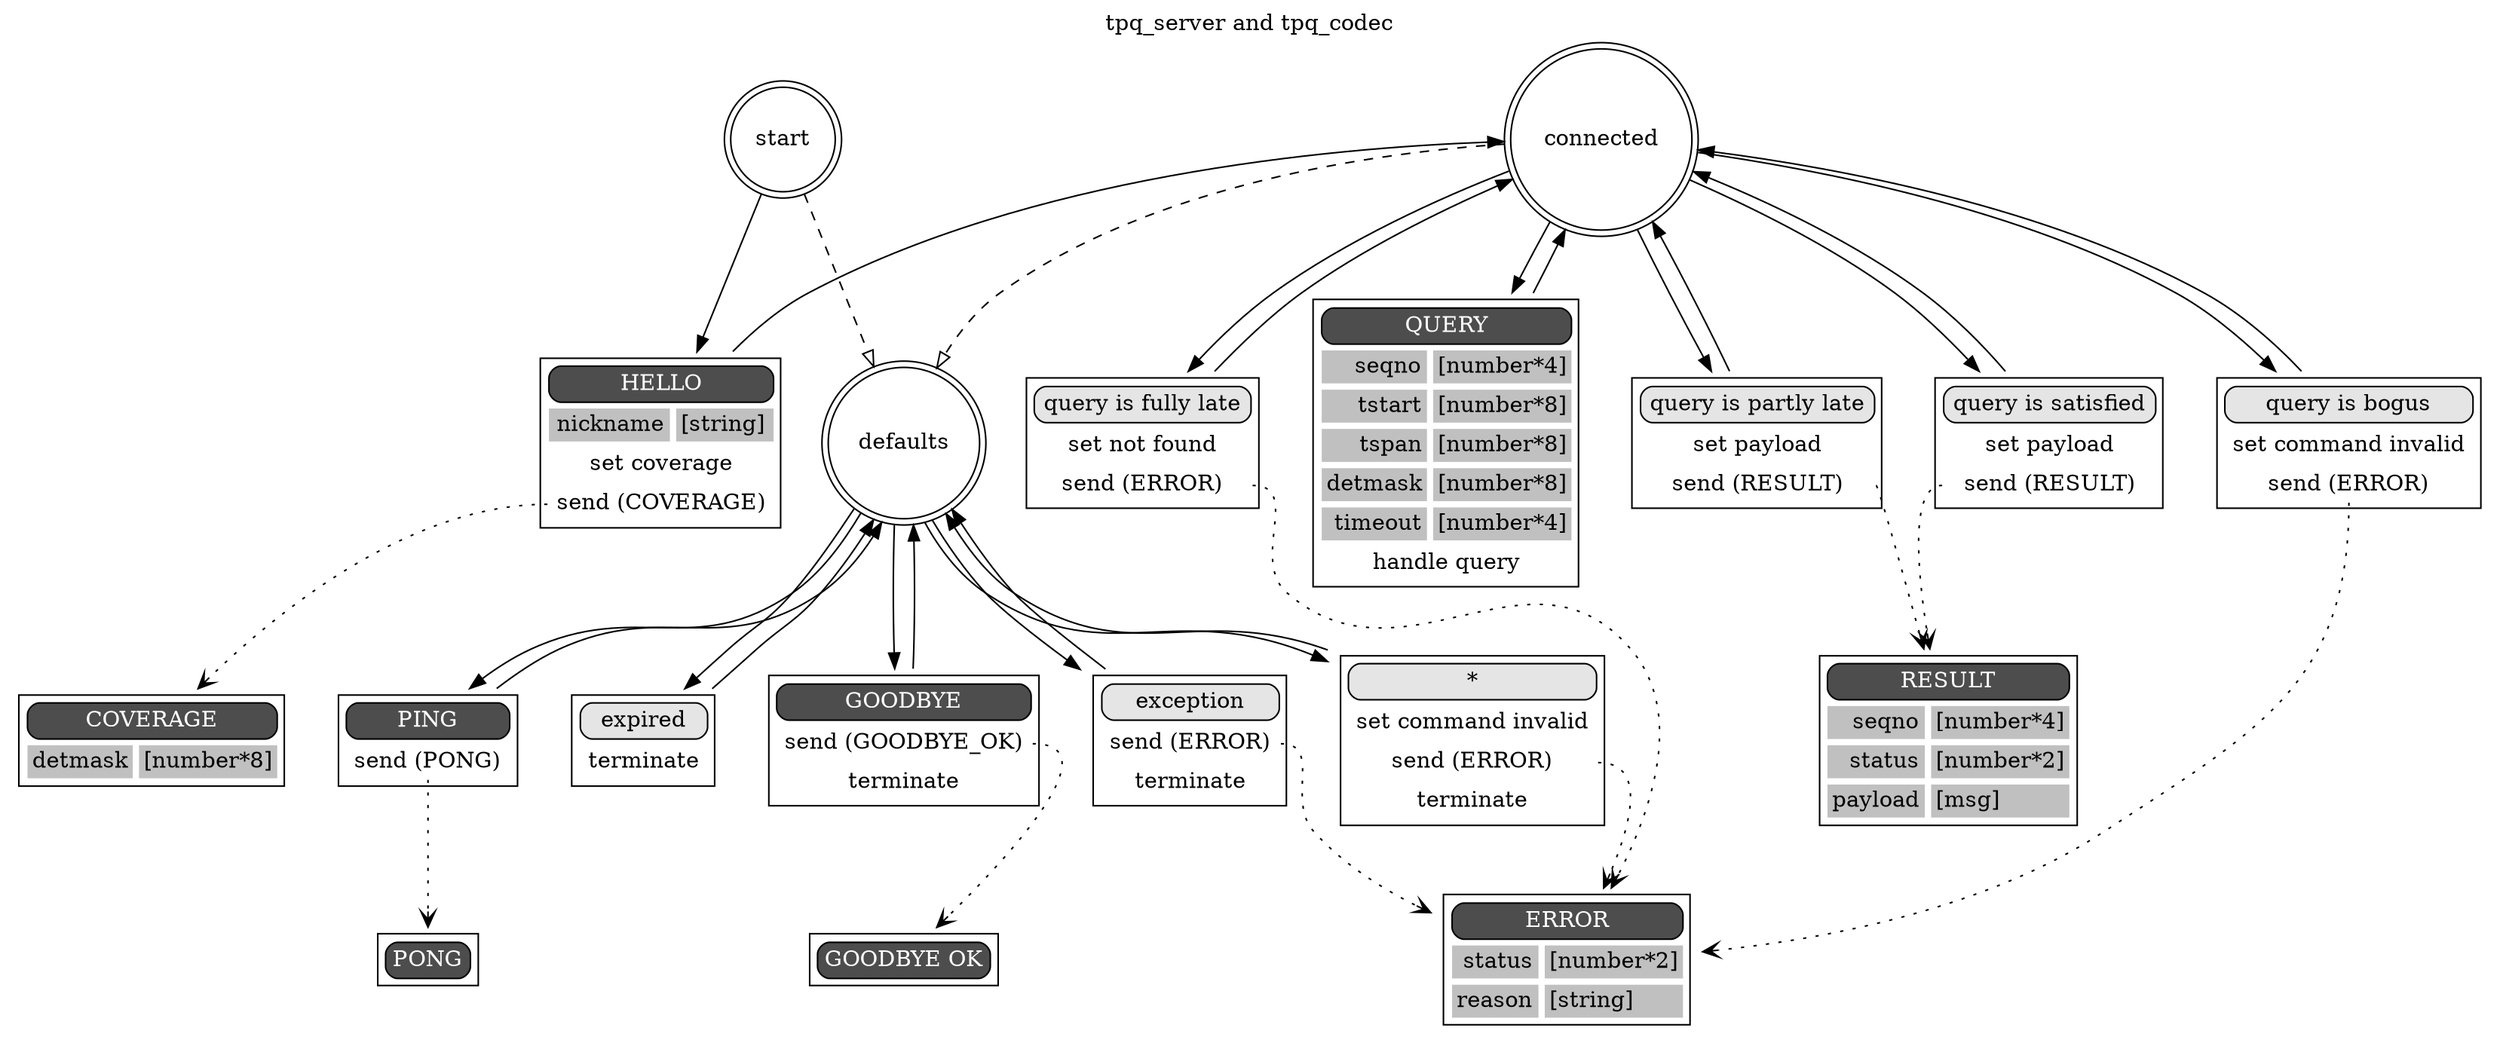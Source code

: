 digraph tpq_codec {
  label="tpq_server and tpq_codec";
  labelloc="top";
  s_start [shape = "doublecircle", label="start"];
  s_connected [shape = "doublecircle", label="connected"];
  s_defaults [shape = "doublecircle", label="defaults"];
 m_start_hello [shape = "plaintext" style = "solid" label = <<table border="1" cellborder="0" cellspacing="4" cellpadding="3" bgcolor="white">
<tr><td style="ROUNDED" border="1" bgcolor="gray30" colspan="2"><font color="white">HELLO</font></td></tr>
<tr><td align="right" bgcolor="gray">nickname</td><td align="left" bgcolor="gray">[string]<br/></td></tr>
<tr><td colspan="2" align="center">set coverage</td></tr>
<tr><td colspan="2" align="center" port="coverage">send (COVERAGE)</td></tr>
</table>>
];
 m_connected_query [shape = "plaintext" style = "solid" label = <<table border="1" cellborder="0" cellspacing="4" cellpadding="3" bgcolor="white">
<tr><td style="ROUNDED" border="1" bgcolor="gray30" colspan="2"><font color="white">QUERY</font></td></tr>
<tr><td align="right" bgcolor="gray">seqno</td><td align="left" bgcolor="gray">[number*4]<br/></td></tr>
<tr><td align="right" bgcolor="gray">tstart</td><td align="left" bgcolor="gray">[number*8]<br/></td></tr>
<tr><td align="right" bgcolor="gray">tspan</td><td align="left" bgcolor="gray">[number*8]<br/></td></tr>
<tr><td align="right" bgcolor="gray">detmask</td><td align="left" bgcolor="gray">[number*8]<br/></td></tr>
<tr><td align="right" bgcolor="gray">timeout</td><td align="left" bgcolor="gray">[number*4]<br/></td></tr>
<tr><td colspan="2" align="center">handle query</td></tr>
</table>>
];
 m_connected_query_is_fully_late [shape = "plaintext" style = "solid" label = <<table border="1" cellborder="0" cellspacing="4" cellpadding="3" bgcolor="white">
<tr><td style="ROUNDED" border="1" bgcolor="gray90" colspan="2"><font color="black">query is fully late</font></td></tr>
<tr><td colspan="2" align="center">set not found</td></tr>
<tr><td colspan="2" align="center" port="error">send (ERROR)</td></tr>
</table>>
];
 m_connected_query_is_partly_late [shape = "plaintext" style = "solid" label = <<table border="1" cellborder="0" cellspacing="4" cellpadding="3" bgcolor="white">
<tr><td style="ROUNDED" border="1" bgcolor="gray90" colspan="2"><font color="black">query is partly late</font></td></tr>
<tr><td colspan="2" align="center">set payload</td></tr>
<tr><td colspan="2" align="center" port="result">send (RESULT)</td></tr>
</table>>
];
 m_connected_query_is_satisfied [shape = "plaintext" style = "solid" label = <<table border="1" cellborder="0" cellspacing="4" cellpadding="3" bgcolor="white">
<tr><td style="ROUNDED" border="1" bgcolor="gray90" colspan="2"><font color="black">query is satisfied</font></td></tr>
<tr><td colspan="2" align="center">set payload</td></tr>
<tr><td colspan="2" align="center" port="result">send (RESULT)</td></tr>
</table>>
];
 m_connected_query_is_bogus [shape = "plaintext" style = "solid" label = <<table border="1" cellborder="0" cellspacing="4" cellpadding="3" bgcolor="white">
<tr><td style="ROUNDED" border="1" bgcolor="gray90" colspan="2"><font color="black">query is bogus</font></td></tr>
<tr><td colspan="2" align="center">set command invalid</td></tr>
<tr><td colspan="2" align="center" port="error">send (ERROR)</td></tr>
</table>>
];
 m_defaults_ping [shape = "plaintext" style = "solid" label = <<table border="1" cellborder="0" cellspacing="4" cellpadding="3" bgcolor="white">
<tr><td style="ROUNDED" border="1" bgcolor="gray30" colspan="2"><font color="white">PING</font></td></tr>
<tr><td colspan="2" align="center" port="pong">send (PONG)</td></tr>
</table>>
];
 m_defaults_goodbye [shape = "plaintext" style = "solid" label = <<table border="1" cellborder="0" cellspacing="4" cellpadding="3" bgcolor="white">
<tr><td style="ROUNDED" border="1" bgcolor="gray30" colspan="2"><font color="white">GOODBYE</font></td></tr>
<tr><td colspan="2" align="center" port="goodbye_ok">send (GOODBYE_OK)</td></tr>
<tr><td colspan="2" align="center">terminate</td></tr>
</table>>
];
 m_defaults_expired [shape = "plaintext" style = "solid" label = <<table border="1" cellborder="0" cellspacing="4" cellpadding="3" bgcolor="white">
<tr><td style="ROUNDED" border="1" bgcolor="gray90" colspan="2"><font color="black">expired</font></td></tr>
<tr><td colspan="2" align="center">terminate</td></tr>
</table>>
];
 m_defaults_exception [shape = "plaintext" style = "solid" label = <<table border="1" cellborder="0" cellspacing="4" cellpadding="3" bgcolor="white">
<tr><td style="ROUNDED" border="1" bgcolor="gray90" colspan="2"><font color="black">exception</font></td></tr>
<tr><td colspan="2" align="center" port="error">send (ERROR)</td></tr>
<tr><td colspan="2" align="center">terminate</td></tr>
</table>>
];
 m_defaults__ [shape = "plaintext" style = "solid" label = <<table border="1" cellborder="0" cellspacing="4" cellpadding="3" bgcolor="white">
<tr><td style="ROUNDED" border="1" bgcolor="gray90" colspan="2"><font color="black">*</font></td></tr>
<tr><td colspan="2" align="center">set command invalid</td></tr>
<tr><td colspan="2" align="center" port="error">send (ERROR)</td></tr>
<tr><td colspan="2" align="center">terminate</td></tr>
</table>>
];
 m_coverage [shape = "plaintext" style = "solid" label = <<table border="1" cellborder="0" cellspacing="4" cellpadding="3" bgcolor="white">
<tr><td style="ROUNDED" border="1" bgcolor="gray30" colspan="2"><font color="white">COVERAGE</font></td></tr>
<tr><td align="right" bgcolor="gray">detmask</td><td align="left" bgcolor="gray">[number*8]<br/></td></tr>
</table>>
];
 m_result [shape = "plaintext" style = "solid" label = <<table border="1" cellborder="0" cellspacing="4" cellpadding="3" bgcolor="white">
<tr><td style="ROUNDED" border="1" bgcolor="gray30" colspan="2"><font color="white">RESULT</font></td></tr>
<tr><td align="right" bgcolor="gray">seqno</td><td align="left" bgcolor="gray">[number*4]<br/></td></tr>
<tr><td align="right" bgcolor="gray">status</td><td align="left" bgcolor="gray">[number*2]<br/></td></tr>
<tr><td align="right" bgcolor="gray">payload</td><td align="left" bgcolor="gray">[msg]<br/></td></tr>
</table>>
];
 m_pong [shape = "plaintext" style = "solid" label = <<table border="1" cellborder="0" cellspacing="4" cellpadding="3" bgcolor="white">
<tr><td style="ROUNDED" border="1" bgcolor="gray30" colspan="2"><font color="white">PONG</font></td></tr>
</table>>
];
 m_goodbye_ok [shape = "plaintext" style = "solid" label = <<table border="1" cellborder="0" cellspacing="4" cellpadding="3" bgcolor="white">
<tr><td style="ROUNDED" border="1" bgcolor="gray30" colspan="2"><font color="white">GOODBYE OK</font></td></tr>
</table>>
];
 m_error [shape = "plaintext" style = "solid" label = <<table border="1" cellborder="0" cellspacing="4" cellpadding="3" bgcolor="white">
<tr><td style="ROUNDED" border="1" bgcolor="gray30" colspan="2"><font color="white">ERROR</font></td></tr>
<tr><td align="right" bgcolor="gray">status</td><td align="left" bgcolor="gray">[number*2]<br/></td></tr>
<tr><td align="right" bgcolor="gray">reason</td><td align="left" bgcolor="gray">[string]<br/></td></tr>
</table>>
];
  s_start -> "s_defaults" [style="dashed", arrowhead="onormal"];
  s_connected -> "s_defaults" [style="dashed", arrowhead="onormal"];
 s_start -> m_start_hello [style="solid"];
 s_connected -> m_start_hello [dir="back", style="solid"];
 m_start_hello:coverage -> m_coverage [style = "dotted", arrowhead="ovee"];
 s_connected -> m_connected_query [style="solid"];
 s_connected -> m_connected_query [dir="back", style="solid"];
 s_connected -> m_connected_query_is_fully_late [style="solid"];
 s_connected -> m_connected_query_is_fully_late [dir="back", style="solid"];
 m_connected_query_is_fully_late:error -> m_error [style = "dotted", arrowhead="ovee"];
 s_connected -> m_connected_query_is_partly_late [style="solid"];
 s_connected -> m_connected_query_is_partly_late [dir="back", style="solid"];
 m_connected_query_is_partly_late:result -> m_result [style = "dotted", arrowhead="ovee"];
 s_connected -> m_connected_query_is_satisfied [style="solid"];
 s_connected -> m_connected_query_is_satisfied [dir="back", style="solid"];
 m_connected_query_is_satisfied:result -> m_result [style = "dotted", arrowhead="ovee"];
 s_connected -> m_connected_query_is_bogus [style="solid"];
 s_connected -> m_connected_query_is_bogus [dir="back", style="solid"];
 m_connected_query_is_bogus:error -> m_error [style = "dotted", arrowhead="ovee"];
 s_defaults -> m_defaults_ping [style="solid"];
 s_defaults -> m_defaults_ping [dir="back", style="solid"];
 m_defaults_ping:pong -> m_pong [style = "dotted", arrowhead="ovee"];
 s_defaults -> m_defaults_goodbye [style="solid"];
 s_defaults -> m_defaults_goodbye [dir="back", style="solid"];
 m_defaults_goodbye:goodbye_ok -> m_goodbye_ok [style = "dotted", arrowhead="ovee"];
 s_defaults -> m_defaults_expired [style="solid"];
 s_defaults -> m_defaults_expired [dir="back", style="solid"];
 s_defaults -> m_defaults_exception [style="solid"];
 s_defaults -> m_defaults_exception [dir="back", style="solid"];
 m_defaults_exception:error -> m_error [style = "dotted", arrowhead="ovee"];
 s_defaults -> m_defaults__ [style="solid"];
 s_defaults -> m_defaults__ [dir="back", style="solid"];
 m_defaults__:error -> m_error [style = "dotted", arrowhead="ovee"];
}
